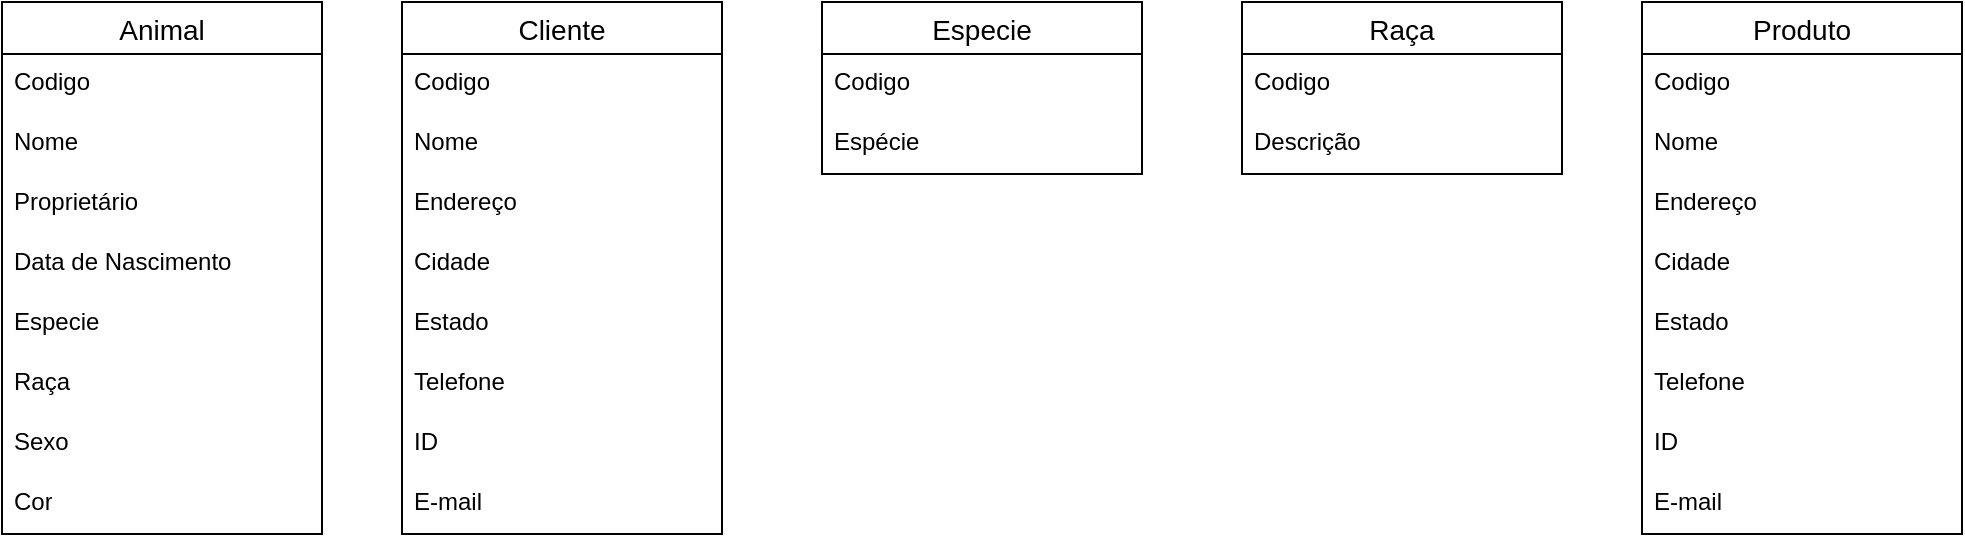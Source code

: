 <mxfile version="22.0.0" type="github">
  <diagram name="Página-1" id="ZrA-hHJ0svuS0dq6kswA">
    <mxGraphModel dx="515" dy="573" grid="1" gridSize="10" guides="1" tooltips="1" connect="1" arrows="1" fold="1" page="1" pageScale="1" pageWidth="827" pageHeight="1169" math="0" shadow="0">
      <root>
        <mxCell id="0" />
        <mxCell id="1" parent="0" />
        <mxCell id="Bo7M6a19OD1Z6Rpg5-J2-1" value="Animal" style="swimlane;fontStyle=0;childLayout=stackLayout;horizontal=1;startSize=26;horizontalStack=0;resizeParent=1;resizeParentMax=0;resizeLast=0;collapsible=1;marginBottom=0;align=center;fontSize=14;" vertex="1" parent="1">
          <mxGeometry x="240" y="110" width="160" height="266" as="geometry" />
        </mxCell>
        <mxCell id="Bo7M6a19OD1Z6Rpg5-J2-2" value="Codigo" style="text;strokeColor=none;fillColor=none;spacingLeft=4;spacingRight=4;overflow=hidden;rotatable=0;points=[[0,0.5],[1,0.5]];portConstraint=eastwest;fontSize=12;whiteSpace=wrap;html=1;" vertex="1" parent="Bo7M6a19OD1Z6Rpg5-J2-1">
          <mxGeometry y="26" width="160" height="30" as="geometry" />
        </mxCell>
        <mxCell id="Bo7M6a19OD1Z6Rpg5-J2-3" value="Nome" style="text;strokeColor=none;fillColor=none;spacingLeft=4;spacingRight=4;overflow=hidden;rotatable=0;points=[[0,0.5],[1,0.5]];portConstraint=eastwest;fontSize=12;whiteSpace=wrap;html=1;" vertex="1" parent="Bo7M6a19OD1Z6Rpg5-J2-1">
          <mxGeometry y="56" width="160" height="30" as="geometry" />
        </mxCell>
        <mxCell id="Bo7M6a19OD1Z6Rpg5-J2-6" value="Proprietário" style="text;strokeColor=none;fillColor=none;spacingLeft=4;spacingRight=4;overflow=hidden;rotatable=0;points=[[0,0.5],[1,0.5]];portConstraint=eastwest;fontSize=12;whiteSpace=wrap;html=1;" vertex="1" parent="Bo7M6a19OD1Z6Rpg5-J2-1">
          <mxGeometry y="86" width="160" height="30" as="geometry" />
        </mxCell>
        <mxCell id="Bo7M6a19OD1Z6Rpg5-J2-7" value="Data de Nascimento" style="text;strokeColor=none;fillColor=none;spacingLeft=4;spacingRight=4;overflow=hidden;rotatable=0;points=[[0,0.5],[1,0.5]];portConstraint=eastwest;fontSize=12;whiteSpace=wrap;html=1;" vertex="1" parent="Bo7M6a19OD1Z6Rpg5-J2-1">
          <mxGeometry y="116" width="160" height="30" as="geometry" />
        </mxCell>
        <mxCell id="Bo7M6a19OD1Z6Rpg5-J2-4" value="Especie" style="text;strokeColor=none;fillColor=none;spacingLeft=4;spacingRight=4;overflow=hidden;rotatable=0;points=[[0,0.5],[1,0.5]];portConstraint=eastwest;fontSize=12;whiteSpace=wrap;html=1;" vertex="1" parent="Bo7M6a19OD1Z6Rpg5-J2-1">
          <mxGeometry y="146" width="160" height="30" as="geometry" />
        </mxCell>
        <mxCell id="Bo7M6a19OD1Z6Rpg5-J2-8" value="Raça" style="text;strokeColor=none;fillColor=none;spacingLeft=4;spacingRight=4;overflow=hidden;rotatable=0;points=[[0,0.5],[1,0.5]];portConstraint=eastwest;fontSize=12;whiteSpace=wrap;html=1;" vertex="1" parent="Bo7M6a19OD1Z6Rpg5-J2-1">
          <mxGeometry y="176" width="160" height="30" as="geometry" />
        </mxCell>
        <mxCell id="Bo7M6a19OD1Z6Rpg5-J2-9" value="Sexo" style="text;strokeColor=none;fillColor=none;spacingLeft=4;spacingRight=4;overflow=hidden;rotatable=0;points=[[0,0.5],[1,0.5]];portConstraint=eastwest;fontSize=12;whiteSpace=wrap;html=1;" vertex="1" parent="Bo7M6a19OD1Z6Rpg5-J2-1">
          <mxGeometry y="206" width="160" height="30" as="geometry" />
        </mxCell>
        <mxCell id="Bo7M6a19OD1Z6Rpg5-J2-10" value="Cor" style="text;strokeColor=none;fillColor=none;spacingLeft=4;spacingRight=4;overflow=hidden;rotatable=0;points=[[0,0.5],[1,0.5]];portConstraint=eastwest;fontSize=12;whiteSpace=wrap;html=1;" vertex="1" parent="Bo7M6a19OD1Z6Rpg5-J2-1">
          <mxGeometry y="236" width="160" height="30" as="geometry" />
        </mxCell>
        <mxCell id="Bo7M6a19OD1Z6Rpg5-J2-11" value="Cliente" style="swimlane;fontStyle=0;childLayout=stackLayout;horizontal=1;startSize=26;horizontalStack=0;resizeParent=1;resizeParentMax=0;resizeLast=0;collapsible=1;marginBottom=0;align=center;fontSize=14;" vertex="1" parent="1">
          <mxGeometry x="440" y="110" width="160" height="266" as="geometry" />
        </mxCell>
        <mxCell id="Bo7M6a19OD1Z6Rpg5-J2-12" value="Codigo" style="text;strokeColor=none;fillColor=none;spacingLeft=4;spacingRight=4;overflow=hidden;rotatable=0;points=[[0,0.5],[1,0.5]];portConstraint=eastwest;fontSize=12;whiteSpace=wrap;html=1;" vertex="1" parent="Bo7M6a19OD1Z6Rpg5-J2-11">
          <mxGeometry y="26" width="160" height="30" as="geometry" />
        </mxCell>
        <mxCell id="Bo7M6a19OD1Z6Rpg5-J2-13" value="Nome" style="text;strokeColor=none;fillColor=none;spacingLeft=4;spacingRight=4;overflow=hidden;rotatable=0;points=[[0,0.5],[1,0.5]];portConstraint=eastwest;fontSize=12;whiteSpace=wrap;html=1;" vertex="1" parent="Bo7M6a19OD1Z6Rpg5-J2-11">
          <mxGeometry y="56" width="160" height="30" as="geometry" />
        </mxCell>
        <mxCell id="Bo7M6a19OD1Z6Rpg5-J2-14" value="Endereço" style="text;strokeColor=none;fillColor=none;spacingLeft=4;spacingRight=4;overflow=hidden;rotatable=0;points=[[0,0.5],[1,0.5]];portConstraint=eastwest;fontSize=12;whiteSpace=wrap;html=1;" vertex="1" parent="Bo7M6a19OD1Z6Rpg5-J2-11">
          <mxGeometry y="86" width="160" height="30" as="geometry" />
        </mxCell>
        <mxCell id="Bo7M6a19OD1Z6Rpg5-J2-15" value="Cidade" style="text;strokeColor=none;fillColor=none;spacingLeft=4;spacingRight=4;overflow=hidden;rotatable=0;points=[[0,0.5],[1,0.5]];portConstraint=eastwest;fontSize=12;whiteSpace=wrap;html=1;" vertex="1" parent="Bo7M6a19OD1Z6Rpg5-J2-11">
          <mxGeometry y="116" width="160" height="30" as="geometry" />
        </mxCell>
        <mxCell id="Bo7M6a19OD1Z6Rpg5-J2-16" value="Estado" style="text;strokeColor=none;fillColor=none;spacingLeft=4;spacingRight=4;overflow=hidden;rotatable=0;points=[[0,0.5],[1,0.5]];portConstraint=eastwest;fontSize=12;whiteSpace=wrap;html=1;" vertex="1" parent="Bo7M6a19OD1Z6Rpg5-J2-11">
          <mxGeometry y="146" width="160" height="30" as="geometry" />
        </mxCell>
        <mxCell id="Bo7M6a19OD1Z6Rpg5-J2-17" value="Telefone" style="text;strokeColor=none;fillColor=none;spacingLeft=4;spacingRight=4;overflow=hidden;rotatable=0;points=[[0,0.5],[1,0.5]];portConstraint=eastwest;fontSize=12;whiteSpace=wrap;html=1;" vertex="1" parent="Bo7M6a19OD1Z6Rpg5-J2-11">
          <mxGeometry y="176" width="160" height="30" as="geometry" />
        </mxCell>
        <mxCell id="Bo7M6a19OD1Z6Rpg5-J2-18" value="ID" style="text;strokeColor=none;fillColor=none;spacingLeft=4;spacingRight=4;overflow=hidden;rotatable=0;points=[[0,0.5],[1,0.5]];portConstraint=eastwest;fontSize=12;whiteSpace=wrap;html=1;" vertex="1" parent="Bo7M6a19OD1Z6Rpg5-J2-11">
          <mxGeometry y="206" width="160" height="30" as="geometry" />
        </mxCell>
        <mxCell id="Bo7M6a19OD1Z6Rpg5-J2-19" value="E-mail" style="text;strokeColor=none;fillColor=none;spacingLeft=4;spacingRight=4;overflow=hidden;rotatable=0;points=[[0,0.5],[1,0.5]];portConstraint=eastwest;fontSize=12;whiteSpace=wrap;html=1;" vertex="1" parent="Bo7M6a19OD1Z6Rpg5-J2-11">
          <mxGeometry y="236" width="160" height="30" as="geometry" />
        </mxCell>
        <mxCell id="Bo7M6a19OD1Z6Rpg5-J2-21" value="Especie" style="swimlane;fontStyle=0;childLayout=stackLayout;horizontal=1;startSize=26;horizontalStack=0;resizeParent=1;resizeParentMax=0;resizeLast=0;collapsible=1;marginBottom=0;align=center;fontSize=14;" vertex="1" parent="1">
          <mxGeometry x="650" y="110" width="160" height="86" as="geometry" />
        </mxCell>
        <mxCell id="Bo7M6a19OD1Z6Rpg5-J2-22" value="Codigo" style="text;strokeColor=none;fillColor=none;spacingLeft=4;spacingRight=4;overflow=hidden;rotatable=0;points=[[0,0.5],[1,0.5]];portConstraint=eastwest;fontSize=12;whiteSpace=wrap;html=1;" vertex="1" parent="Bo7M6a19OD1Z6Rpg5-J2-21">
          <mxGeometry y="26" width="160" height="30" as="geometry" />
        </mxCell>
        <mxCell id="Bo7M6a19OD1Z6Rpg5-J2-23" value="Espécie" style="text;strokeColor=none;fillColor=none;spacingLeft=4;spacingRight=4;overflow=hidden;rotatable=0;points=[[0,0.5],[1,0.5]];portConstraint=eastwest;fontSize=12;whiteSpace=wrap;html=1;" vertex="1" parent="Bo7M6a19OD1Z6Rpg5-J2-21">
          <mxGeometry y="56" width="160" height="30" as="geometry" />
        </mxCell>
        <mxCell id="Bo7M6a19OD1Z6Rpg5-J2-30" value="Raça" style="swimlane;fontStyle=0;childLayout=stackLayout;horizontal=1;startSize=26;horizontalStack=0;resizeParent=1;resizeParentMax=0;resizeLast=0;collapsible=1;marginBottom=0;align=center;fontSize=14;" vertex="1" parent="1">
          <mxGeometry x="860" y="110" width="160" height="86" as="geometry" />
        </mxCell>
        <mxCell id="Bo7M6a19OD1Z6Rpg5-J2-31" value="Codigo" style="text;strokeColor=none;fillColor=none;spacingLeft=4;spacingRight=4;overflow=hidden;rotatable=0;points=[[0,0.5],[1,0.5]];portConstraint=eastwest;fontSize=12;whiteSpace=wrap;html=1;" vertex="1" parent="Bo7M6a19OD1Z6Rpg5-J2-30">
          <mxGeometry y="26" width="160" height="30" as="geometry" />
        </mxCell>
        <mxCell id="Bo7M6a19OD1Z6Rpg5-J2-32" value="Descrição" style="text;strokeColor=none;fillColor=none;spacingLeft=4;spacingRight=4;overflow=hidden;rotatable=0;points=[[0,0.5],[1,0.5]];portConstraint=eastwest;fontSize=12;whiteSpace=wrap;html=1;" vertex="1" parent="Bo7M6a19OD1Z6Rpg5-J2-30">
          <mxGeometry y="56" width="160" height="30" as="geometry" />
        </mxCell>
        <mxCell id="Bo7M6a19OD1Z6Rpg5-J2-33" value="Produto" style="swimlane;fontStyle=0;childLayout=stackLayout;horizontal=1;startSize=26;horizontalStack=0;resizeParent=1;resizeParentMax=0;resizeLast=0;collapsible=1;marginBottom=0;align=center;fontSize=14;" vertex="1" parent="1">
          <mxGeometry x="1060" y="110" width="160" height="266" as="geometry" />
        </mxCell>
        <mxCell id="Bo7M6a19OD1Z6Rpg5-J2-34" value="Codigo" style="text;strokeColor=none;fillColor=none;spacingLeft=4;spacingRight=4;overflow=hidden;rotatable=0;points=[[0,0.5],[1,0.5]];portConstraint=eastwest;fontSize=12;whiteSpace=wrap;html=1;" vertex="1" parent="Bo7M6a19OD1Z6Rpg5-J2-33">
          <mxGeometry y="26" width="160" height="30" as="geometry" />
        </mxCell>
        <mxCell id="Bo7M6a19OD1Z6Rpg5-J2-35" value="Nome" style="text;strokeColor=none;fillColor=none;spacingLeft=4;spacingRight=4;overflow=hidden;rotatable=0;points=[[0,0.5],[1,0.5]];portConstraint=eastwest;fontSize=12;whiteSpace=wrap;html=1;" vertex="1" parent="Bo7M6a19OD1Z6Rpg5-J2-33">
          <mxGeometry y="56" width="160" height="30" as="geometry" />
        </mxCell>
        <mxCell id="Bo7M6a19OD1Z6Rpg5-J2-36" value="Endereço" style="text;strokeColor=none;fillColor=none;spacingLeft=4;spacingRight=4;overflow=hidden;rotatable=0;points=[[0,0.5],[1,0.5]];portConstraint=eastwest;fontSize=12;whiteSpace=wrap;html=1;" vertex="1" parent="Bo7M6a19OD1Z6Rpg5-J2-33">
          <mxGeometry y="86" width="160" height="30" as="geometry" />
        </mxCell>
        <mxCell id="Bo7M6a19OD1Z6Rpg5-J2-37" value="Cidade" style="text;strokeColor=none;fillColor=none;spacingLeft=4;spacingRight=4;overflow=hidden;rotatable=0;points=[[0,0.5],[1,0.5]];portConstraint=eastwest;fontSize=12;whiteSpace=wrap;html=1;" vertex="1" parent="Bo7M6a19OD1Z6Rpg5-J2-33">
          <mxGeometry y="116" width="160" height="30" as="geometry" />
        </mxCell>
        <mxCell id="Bo7M6a19OD1Z6Rpg5-J2-38" value="Estado" style="text;strokeColor=none;fillColor=none;spacingLeft=4;spacingRight=4;overflow=hidden;rotatable=0;points=[[0,0.5],[1,0.5]];portConstraint=eastwest;fontSize=12;whiteSpace=wrap;html=1;" vertex="1" parent="Bo7M6a19OD1Z6Rpg5-J2-33">
          <mxGeometry y="146" width="160" height="30" as="geometry" />
        </mxCell>
        <mxCell id="Bo7M6a19OD1Z6Rpg5-J2-39" value="Telefone" style="text;strokeColor=none;fillColor=none;spacingLeft=4;spacingRight=4;overflow=hidden;rotatable=0;points=[[0,0.5],[1,0.5]];portConstraint=eastwest;fontSize=12;whiteSpace=wrap;html=1;" vertex="1" parent="Bo7M6a19OD1Z6Rpg5-J2-33">
          <mxGeometry y="176" width="160" height="30" as="geometry" />
        </mxCell>
        <mxCell id="Bo7M6a19OD1Z6Rpg5-J2-40" value="ID" style="text;strokeColor=none;fillColor=none;spacingLeft=4;spacingRight=4;overflow=hidden;rotatable=0;points=[[0,0.5],[1,0.5]];portConstraint=eastwest;fontSize=12;whiteSpace=wrap;html=1;" vertex="1" parent="Bo7M6a19OD1Z6Rpg5-J2-33">
          <mxGeometry y="206" width="160" height="30" as="geometry" />
        </mxCell>
        <mxCell id="Bo7M6a19OD1Z6Rpg5-J2-41" value="E-mail" style="text;strokeColor=none;fillColor=none;spacingLeft=4;spacingRight=4;overflow=hidden;rotatable=0;points=[[0,0.5],[1,0.5]];portConstraint=eastwest;fontSize=12;whiteSpace=wrap;html=1;" vertex="1" parent="Bo7M6a19OD1Z6Rpg5-J2-33">
          <mxGeometry y="236" width="160" height="30" as="geometry" />
        </mxCell>
      </root>
    </mxGraphModel>
  </diagram>
</mxfile>
